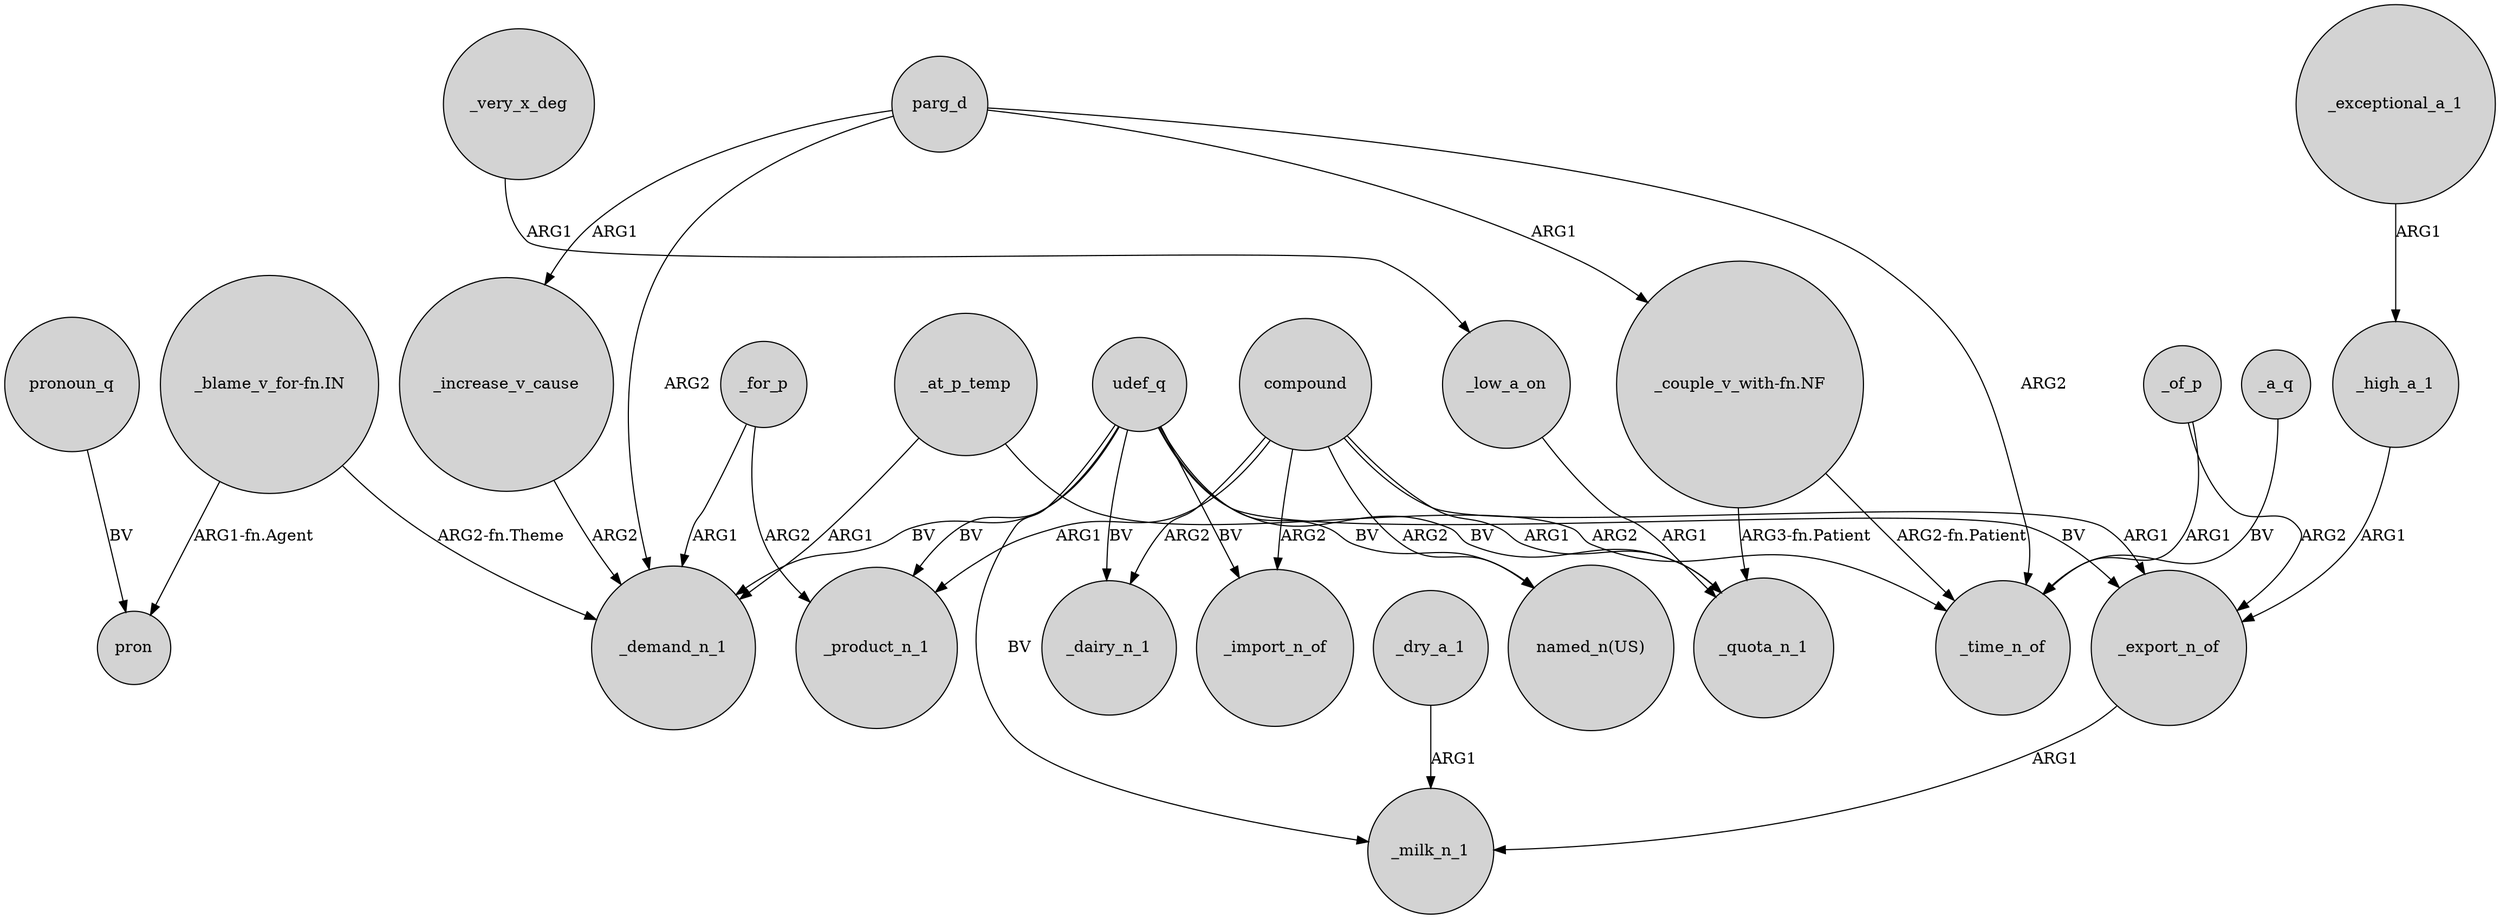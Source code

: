 digraph {
	node [shape=circle style=filled]
	"_blame_v_for-fn.IN" -> _demand_n_1 [label="ARG2-fn.Theme"]
	compound -> _product_n_1 [label=ARG1]
	_increase_v_cause -> _demand_n_1 [label=ARG2]
	udef_q -> "named_n(US)" [label=BV]
	"_blame_v_for-fn.IN" -> pron [label="ARG1-fn.Agent"]
	_export_n_of -> _milk_n_1 [label=ARG1]
	"_couple_v_with-fn.NF" -> _quota_n_1 [label="ARG3-fn.Patient"]
	parg_d -> "_couple_v_with-fn.NF" [label=ARG1]
	udef_q -> _dairy_n_1 [label=BV]
	_for_p -> _product_n_1 [label=ARG2]
	compound -> _import_n_of [label=ARG2]
	_exceptional_a_1 -> _high_a_1 [label=ARG1]
	_at_p_temp -> _time_n_of [label=ARG2]
	parg_d -> _time_n_of [label=ARG2]
	udef_q -> _milk_n_1 [label=BV]
	_a_q -> _time_n_of [label=BV]
	_dry_a_1 -> _milk_n_1 [label=ARG1]
	compound -> "named_n(US)" [label=ARG2]
	_of_p -> _export_n_of [label=ARG2]
	compound -> _export_n_of [label=ARG1]
	compound -> _dairy_n_1 [label=ARG2]
	_low_a_on -> _quota_n_1 [label=ARG1]
	_at_p_temp -> _demand_n_1 [label=ARG1]
	pronoun_q -> pron [label=BV]
	compound -> _quota_n_1 [label=ARG1]
	_high_a_1 -> _export_n_of [label=ARG1]
	parg_d -> _demand_n_1 [label=ARG2]
	_for_p -> _demand_n_1 [label=ARG1]
	udef_q -> _demand_n_1 [label=BV]
	parg_d -> _increase_v_cause [label=ARG1]
	"_couple_v_with-fn.NF" -> _time_n_of [label="ARG2-fn.Patient"]
	udef_q -> _export_n_of [label=BV]
	udef_q -> _import_n_of [label=BV]
	udef_q -> _product_n_1 [label=BV]
	udef_q -> _quota_n_1 [label=BV]
	_of_p -> _time_n_of [label=ARG1]
	_very_x_deg -> _low_a_on [label=ARG1]
}
